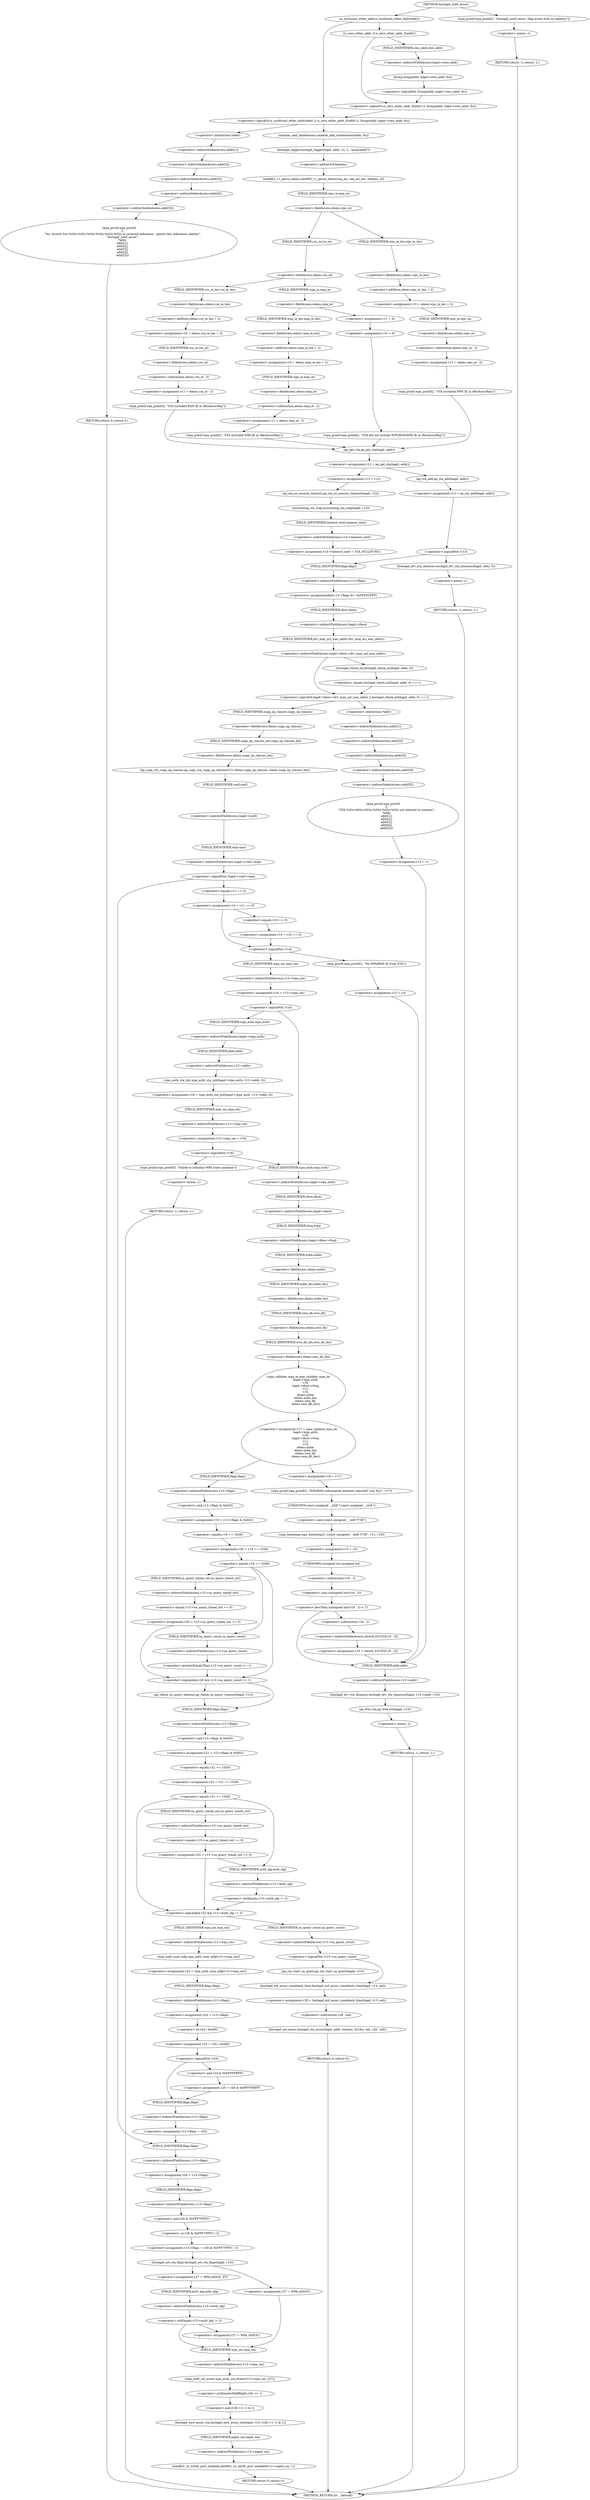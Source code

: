 digraph hostapd_notif_assoc {  
"1000154" [label = "(<operator>.logicalOr,is_multicast_ether_addr(addr) || is_zero_ether_addr_0(addr) || !bcmp(addr, hapd->own_addr, 6u))" ]
"1000155" [label = "(is_multicast_ether_addr,is_multicast_ether_addr(addr))" ]
"1000157" [label = "(<operator>.logicalOr,is_zero_ether_addr_0(addr) || !bcmp(addr, hapd->own_addr, 6u))" ]
"1000158" [label = "(is_zero_ether_addr_0,is_zero_ether_addr_0(addr))" ]
"1000160" [label = "(<operator>.logicalNot,!bcmp(addr, hapd->own_addr, 6u))" ]
"1000161" [label = "(bcmp,bcmp(addr, hapd->own_addr, 6u))" ]
"1000163" [label = "(<operator>.indirectFieldAccess,hapd->own_addr)" ]
"1000165" [label = "(FIELD_IDENTIFIER,own_addr,own_addr)" ]
"1000168" [label = "(wpa_printf,wpa_printf(\n        2,\n        \"%s: Invalid SA=%02x:%02x:%02x:%02x:%02x:%02x in received indication - ignore this indication silently\",\n        \"hostapd_notif_assoc\",\n        *addr,\n        addr[1],\n        addr[2],\n        addr[3],\n        addr[4],\n        addr[5]))" ]
"1000172" [label = "(<operator>.indirection,*addr)" ]
"1000174" [label = "(<operator>.indirectIndexAccess,addr[1])" ]
"1000177" [label = "(<operator>.indirectIndexAccess,addr[2])" ]
"1000180" [label = "(<operator>.indirectIndexAccess,addr[3])" ]
"1000183" [label = "(<operator>.indirectIndexAccess,addr[4])" ]
"1000186" [label = "(<operator>.indirectIndexAccess,addr[5])" ]
"1000189" [label = "(RETURN,return 0;,return 0;)" ]
"1000191" [label = "(random_add_randomness,random_add_randomness(addr, 6u))" ]
"1000194" [label = "(hostapd_logger,hostapd_logger(hapd, addr, 1u, 2, \"associated\"))" ]
"1000200" [label = "(ieee802_11_parse_elems,ieee802_11_parse_elems(req_ies, req_ies_len, &elems, 0))" ]
"1000203" [label = "(<operator>.addressOf,&elems)" ]
"1000207" [label = "(<operator>.fieldAccess,elems.wps_ie)" ]
"1000209" [label = "(FIELD_IDENTIFIER,wps_ie,wps_ie)" ]
"1000211" [label = "(<operator>.assignment,v10 = elems.wps_ie_len + 2)" ]
"1000213" [label = "(<operator>.addition,elems.wps_ie_len + 2)" ]
"1000214" [label = "(<operator>.fieldAccess,elems.wps_ie_len)" ]
"1000216" [label = "(FIELD_IDENTIFIER,wps_ie_len,wps_ie_len)" ]
"1000218" [label = "(<operator>.assignment,v11 = elems.wps_ie - 2)" ]
"1000220" [label = "(<operator>.subtraction,elems.wps_ie - 2)" ]
"1000221" [label = "(<operator>.fieldAccess,elems.wps_ie)" ]
"1000223" [label = "(FIELD_IDENTIFIER,wps_ie,wps_ie)" ]
"1000225" [label = "(wpa_printf,wpa_printf(2, \"STA included WPS IE in (Re)AssocReq\"))" ]
"1000230" [label = "(<operator>.fieldAccess,elems.rsn_ie)" ]
"1000232" [label = "(FIELD_IDENTIFIER,rsn_ie,rsn_ie)" ]
"1000234" [label = "(<operator>.assignment,v10 = elems.rsn_ie_len + 2)" ]
"1000236" [label = "(<operator>.addition,elems.rsn_ie_len + 2)" ]
"1000237" [label = "(<operator>.fieldAccess,elems.rsn_ie_len)" ]
"1000239" [label = "(FIELD_IDENTIFIER,rsn_ie_len,rsn_ie_len)" ]
"1000241" [label = "(<operator>.assignment,v11 = elems.rsn_ie - 2)" ]
"1000243" [label = "(<operator>.subtraction,elems.rsn_ie - 2)" ]
"1000244" [label = "(<operator>.fieldAccess,elems.rsn_ie)" ]
"1000246" [label = "(FIELD_IDENTIFIER,rsn_ie,rsn_ie)" ]
"1000248" [label = "(wpa_printf,wpa_printf(2, \"STA included RSN IE in (Re)AssocReq\"))" ]
"1000253" [label = "(<operator>.fieldAccess,elems.wpa_ie)" ]
"1000255" [label = "(FIELD_IDENTIFIER,wpa_ie,wpa_ie)" ]
"1000257" [label = "(<operator>.assignment,v10 = elems.wpa_ie_len + 2)" ]
"1000259" [label = "(<operator>.addition,elems.wpa_ie_len + 2)" ]
"1000260" [label = "(<operator>.fieldAccess,elems.wpa_ie_len)" ]
"1000262" [label = "(FIELD_IDENTIFIER,wpa_ie_len,wpa_ie_len)" ]
"1000264" [label = "(<operator>.assignment,v11 = elems.wpa_ie - 2)" ]
"1000266" [label = "(<operator>.subtraction,elems.wpa_ie - 2)" ]
"1000267" [label = "(<operator>.fieldAccess,elems.wpa_ie)" ]
"1000269" [label = "(FIELD_IDENTIFIER,wpa_ie,wpa_ie)" ]
"1000271" [label = "(wpa_printf,wpa_printf(2, \"STA included WPA IE in (Re)AssocReq\"))" ]
"1000276" [label = "(<operator>.assignment,v11 = 0)" ]
"1000279" [label = "(<operator>.assignment,v10 = 0)" ]
"1000282" [label = "(wpa_printf,wpa_printf(2, \"STA did not include WPS/RSN/WPA IE in (Re)AssocReq\"))" ]
"1000285" [label = "(<operator>.assignment,v12 = ap_get_sta(hapd, addr))" ]
"1000287" [label = "(ap_get_sta,ap_get_sta(hapd, addr))" ]
"1000293" [label = "(<operator>.assignment,v13 = v12)" ]
"1000296" [label = "(ap_sta_no_session_timeout,ap_sta_no_session_timeout(hapd, v12))" ]
"1000299" [label = "(accounting_sta_stop,accounting_sta_stop(hapd, v13))" ]
"1000302" [label = "(<operator>.assignment,v13->timeout_next = STA_NULLFUNC)" ]
"1000303" [label = "(<operator>.indirectFieldAccess,v13->timeout_next)" ]
"1000305" [label = "(FIELD_IDENTIFIER,timeout_next,timeout_next)" ]
"1000309" [label = "(<operator>.assignment,v13 = ap_sta_add(hapd, addr))" ]
"1000311" [label = "(ap_sta_add,ap_sta_add(hapd, addr))" ]
"1000315" [label = "(<operator>.logicalNot,!v13)" ]
"1000318" [label = "(hostapd_drv_sta_disassoc,hostapd_drv_sta_disassoc(hapd, addr, 5))" ]
"1000322" [label = "(RETURN,return -1;,return -1;)" ]
"1000323" [label = "(<operator>.minus,-1)" ]
"1000325" [label = "(<operators>.assignmentAnd,v13->flags &= 0xFFFECFFF)" ]
"1000326" [label = "(<operator>.indirectFieldAccess,v13->flags)" ]
"1000328" [label = "(FIELD_IDENTIFIER,flags,flags)" ]
"1000331" [label = "(<operator>.logicalOr,hapd->iface->drv_max_acl_mac_addrs || hostapd_check_acl(hapd, addr, 0) == 1)" ]
"1000332" [label = "(<operator>.indirectFieldAccess,hapd->iface->drv_max_acl_mac_addrs)" ]
"1000333" [label = "(<operator>.indirectFieldAccess,hapd->iface)" ]
"1000335" [label = "(FIELD_IDENTIFIER,iface,iface)" ]
"1000336" [label = "(FIELD_IDENTIFIER,drv_max_acl_mac_addrs,drv_max_acl_mac_addrs)" ]
"1000337" [label = "(<operator>.equals,hostapd_check_acl(hapd, addr, 0) == 1)" ]
"1000338" [label = "(hostapd_check_acl,hostapd_check_acl(hapd, addr, 0))" ]
"1000344" [label = "(ap_copy_sta_supp_op_classes,ap_copy_sta_supp_op_classes(v13, elems.supp_op_classes, elems.supp_op_classes_len))" ]
"1000346" [label = "(<operator>.fieldAccess,elems.supp_op_classes)" ]
"1000348" [label = "(FIELD_IDENTIFIER,supp_op_classes,supp_op_classes)" ]
"1000349" [label = "(<operator>.fieldAccess,elems.supp_op_classes_len)" ]
"1000351" [label = "(FIELD_IDENTIFIER,supp_op_classes_len,supp_op_classes_len)" ]
"1000353" [label = "(<operator>.logicalNot,!hapd->conf->wpa)" ]
"1000354" [label = "(<operator>.indirectFieldAccess,hapd->conf->wpa)" ]
"1000355" [label = "(<operator>.indirectFieldAccess,hapd->conf)" ]
"1000357" [label = "(FIELD_IDENTIFIER,conf,conf)" ]
"1000358" [label = "(FIELD_IDENTIFIER,wpa,wpa)" ]
"1000360" [label = "(<operator>.assignment,v14 = v11 == 0)" ]
"1000362" [label = "(<operator>.equals,v11 == 0)" ]
"1000367" [label = "(<operator>.assignment,v14 = v10 == 0)" ]
"1000369" [label = "(<operator>.equals,v10 == 0)" ]
"1000373" [label = "(<operator>.logicalNot,!v14)" ]
"1000376" [label = "(<operator>.assignment,v16 = v13->wpa_sm)" ]
"1000378" [label = "(<operator>.indirectFieldAccess,v13->wpa_sm)" ]
"1000380" [label = "(FIELD_IDENTIFIER,wpa_sm,wpa_sm)" ]
"1000382" [label = "(<operator>.logicalNot,!v16)" ]
"1000385" [label = "(<operator>.assignment,v16 = wpa_auth_sta_init(hapd->wpa_auth, v13->addr, 0))" ]
"1000387" [label = "(wpa_auth_sta_init,wpa_auth_sta_init(hapd->wpa_auth, v13->addr, 0))" ]
"1000388" [label = "(<operator>.indirectFieldAccess,hapd->wpa_auth)" ]
"1000390" [label = "(FIELD_IDENTIFIER,wpa_auth,wpa_auth)" ]
"1000391" [label = "(<operator>.indirectFieldAccess,v13->addr)" ]
"1000393" [label = "(FIELD_IDENTIFIER,addr,addr)" ]
"1000395" [label = "(<operator>.assignment,v13->wpa_sm = v16)" ]
"1000396" [label = "(<operator>.indirectFieldAccess,v13->wpa_sm)" ]
"1000398" [label = "(FIELD_IDENTIFIER,wpa_sm,wpa_sm)" ]
"1000401" [label = "(<operator>.logicalNot,!v16)" ]
"1000404" [label = "(wpa_printf,wpa_printf(5, \"Failed to initialize WPA state machine\"))" ]
"1000407" [label = "(RETURN,return -1;,return -1;)" ]
"1000408" [label = "(<operator>.minus,-1)" ]
"1000410" [label = "(<operator>.assignment,v17 = wpa_validate_wpa_ie(\n                hapd->wpa_auth,\n                v16,\n                hapd->iface->freq,\n                v11,\n                v10,\n                elems.mdie,\n                elems.mdie_len,\n                elems.owe_dh,\n                elems.owe_dh_len))" ]
"1000412" [label = "(wpa_validate_wpa_ie,wpa_validate_wpa_ie(\n                hapd->wpa_auth,\n                v16,\n                hapd->iface->freq,\n                v11,\n                v10,\n                elems.mdie,\n                elems.mdie_len,\n                elems.owe_dh,\n                elems.owe_dh_len))" ]
"1000413" [label = "(<operator>.indirectFieldAccess,hapd->wpa_auth)" ]
"1000415" [label = "(FIELD_IDENTIFIER,wpa_auth,wpa_auth)" ]
"1000417" [label = "(<operator>.indirectFieldAccess,hapd->iface->freq)" ]
"1000418" [label = "(<operator>.indirectFieldAccess,hapd->iface)" ]
"1000420" [label = "(FIELD_IDENTIFIER,iface,iface)" ]
"1000421" [label = "(FIELD_IDENTIFIER,freq,freq)" ]
"1000424" [label = "(<operator>.fieldAccess,elems.mdie)" ]
"1000426" [label = "(FIELD_IDENTIFIER,mdie,mdie)" ]
"1000427" [label = "(<operator>.fieldAccess,elems.mdie_len)" ]
"1000429" [label = "(FIELD_IDENTIFIER,mdie_len,mdie_len)" ]
"1000430" [label = "(<operator>.fieldAccess,elems.owe_dh)" ]
"1000432" [label = "(FIELD_IDENTIFIER,owe_dh,owe_dh)" ]
"1000433" [label = "(<operator>.fieldAccess,elems.owe_dh_len)" ]
"1000435" [label = "(FIELD_IDENTIFIER,owe_dh_len,owe_dh_len)" ]
"1000439" [label = "(<operator>.assignment,v18 = v17)" ]
"1000442" [label = "(wpa_printf,wpa_printf(2, \"WPA/RSN information element rejected? (res %u)\", v17))" ]
"1000446" [label = "(wpa_hexdump,wpa_hexdump(2, (const unsigned __int8 *)\"IE\", v11, v10))" ]
"1000448" [label = "(<operator>.cast,(const unsigned __int8 *)\"IE\")" ]
"1000449" [label = "(UNKNOWN,const unsigned __int8 *,const unsigned __int8 *)" ]
"1000453" [label = "(<operator>.assignment,v15 = 13)" ]
"1000457" [label = "(<operator>.lessThan,(unsigned int)(v18 - 2) < 7)" ]
"1000458" [label = "(<operator>.cast,(unsigned int)(v18 - 2))" ]
"1000459" [label = "(UNKNOWN,unsigned int,unsigned int)" ]
"1000460" [label = "(<operator>.subtraction,v18 - 2)" ]
"1000464" [label = "(<operator>.assignment,v15 = dword_91C3C[v18 - 2])" ]
"1000466" [label = "(<operator>.indirectIndexAccess,dword_91C3C[v18 - 2])" ]
"1000468" [label = "(<operator>.subtraction,v18 - 2)" ]
"1000472" [label = "(<operator>.assignment,v19 = v13->flags & 0x402)" ]
"1000474" [label = "(<operator>.and,v13->flags & 0x402)" ]
"1000475" [label = "(<operator>.indirectFieldAccess,v13->flags)" ]
"1000477" [label = "(FIELD_IDENTIFIER,flags,flags)" ]
"1000479" [label = "(<operator>.assignment,v20 = v19 == 1026)" ]
"1000481" [label = "(<operator>.equals,v19 == 1026)" ]
"1000485" [label = "(<operator>.equals,v19 == 1026)" ]
"1000488" [label = "(<operator>.assignment,v20 = v13->sa_query_timed_out == 0)" ]
"1000490" [label = "(<operator>.equals,v13->sa_query_timed_out == 0)" ]
"1000491" [label = "(<operator>.indirectFieldAccess,v13->sa_query_timed_out)" ]
"1000493" [label = "(FIELD_IDENTIFIER,sa_query_timed_out,sa_query_timed_out)" ]
"1000496" [label = "(<operator>.logicalAnd,v20 && v13->sa_query_count >= 1)" ]
"1000498" [label = "(<operator>.greaterEqualsThan,v13->sa_query_count >= 1)" ]
"1000499" [label = "(<operator>.indirectFieldAccess,v13->sa_query_count)" ]
"1000501" [label = "(FIELD_IDENTIFIER,sa_query_count,sa_query_count)" ]
"1000503" [label = "(ap_check_sa_query_timeout,ap_check_sa_query_timeout(hapd, v13))" ]
"1000506" [label = "(<operator>.assignment,v21 = v13->flags & 0x402)" ]
"1000508" [label = "(<operator>.and,v13->flags & 0x402)" ]
"1000509" [label = "(<operator>.indirectFieldAccess,v13->flags)" ]
"1000511" [label = "(FIELD_IDENTIFIER,flags,flags)" ]
"1000513" [label = "(<operator>.assignment,v22 = v21 == 1026)" ]
"1000515" [label = "(<operator>.equals,v21 == 1026)" ]
"1000519" [label = "(<operator>.equals,v21 == 1026)" ]
"1000522" [label = "(<operator>.assignment,v22 = v13->sa_query_timed_out == 0)" ]
"1000524" [label = "(<operator>.equals,v13->sa_query_timed_out == 0)" ]
"1000525" [label = "(<operator>.indirectFieldAccess,v13->sa_query_timed_out)" ]
"1000527" [label = "(FIELD_IDENTIFIER,sa_query_timed_out,sa_query_timed_out)" ]
"1000530" [label = "(<operator>.logicalAnd,v22 && v13->auth_alg != 2)" ]
"1000532" [label = "(<operator>.notEquals,v13->auth_alg != 2)" ]
"1000533" [label = "(<operator>.indirectFieldAccess,v13->auth_alg)" ]
"1000535" [label = "(FIELD_IDENTIFIER,auth_alg,auth_alg)" ]
"1000539" [label = "(<operator>.logicalNot,!v13->sa_query_count)" ]
"1000540" [label = "(<operator>.indirectFieldAccess,v13->sa_query_count)" ]
"1000542" [label = "(FIELD_IDENTIFIER,sa_query_count,sa_query_count)" ]
"1000543" [label = "(ap_sta_start_sa_query,ap_sta_start_sa_query(hapd, v13))" ]
"1000546" [label = "(<operator>.assignment,v28 = hostapd_eid_assoc_comeback_time(hapd, v13, eid))" ]
"1000548" [label = "(hostapd_eid_assoc_comeback_time,hostapd_eid_assoc_comeback_time(hapd, v13, eid))" ]
"1000552" [label = "(hostapd_sta_assoc,hostapd_sta_assoc(hapd, addr, reassoc, 0x1Eu, eid, v28 - eid))" ]
"1000558" [label = "(<operator>.subtraction,v28 - eid)" ]
"1000561" [label = "(RETURN,return 0;,return 0;)" ]
"1000563" [label = "(<operator>.assignment,v23 = wpa_auth_uses_mfp(v13->wpa_sm))" ]
"1000565" [label = "(wpa_auth_uses_mfp,wpa_auth_uses_mfp(v13->wpa_sm))" ]
"1000566" [label = "(<operator>.indirectFieldAccess,v13->wpa_sm)" ]
"1000568" [label = "(FIELD_IDENTIFIER,wpa_sm,wpa_sm)" ]
"1000569" [label = "(<operator>.assignment,v24 = v13->flags)" ]
"1000571" [label = "(<operator>.indirectFieldAccess,v13->flags)" ]
"1000573" [label = "(FIELD_IDENTIFIER,flags,flags)" ]
"1000574" [label = "(<operator>.assignment,v25 = v24 | 0x400)" ]
"1000576" [label = "(<operator>.or,v24 | 0x400)" ]
"1000580" [label = "(<operator>.logicalNot,!v23)" ]
"1000582" [label = "(<operator>.assignment,v25 = v24 & 0xFFFFFBFF)" ]
"1000584" [label = "(<operator>.and,v24 & 0xFFFFFBFF)" ]
"1000587" [label = "(<operator>.assignment,v13->flags = v25)" ]
"1000588" [label = "(<operator>.indirectFieldAccess,v13->flags)" ]
"1000590" [label = "(FIELD_IDENTIFIER,flags,flags)" ]
"1000593" [label = "(<operator>.assignment,v26 = v13->flags)" ]
"1000595" [label = "(<operator>.indirectFieldAccess,v13->flags)" ]
"1000597" [label = "(FIELD_IDENTIFIER,flags,flags)" ]
"1000598" [label = "(<operator>.assignment,v13->flags = v26 & 0xFFF7FFFC | 3)" ]
"1000599" [label = "(<operator>.indirectFieldAccess,v13->flags)" ]
"1000601" [label = "(FIELD_IDENTIFIER,flags,flags)" ]
"1000602" [label = "(<operator>.or,v26 & 0xFFF7FFFC | 3)" ]
"1000603" [label = "(<operator>.and,v26 & 0xFFF7FFFC)" ]
"1000607" [label = "(hostapd_set_sta_flags,hostapd_set_sta_flags(hapd, v13))" ]
"1000613" [label = "(<operator>.assignment,v27 = WPA_ASSOC_FT)" ]
"1000617" [label = "(<operator>.notEquals,v13->auth_alg != 2)" ]
"1000618" [label = "(<operator>.indirectFieldAccess,v13->auth_alg)" ]
"1000620" [label = "(FIELD_IDENTIFIER,auth_alg,auth_alg)" ]
"1000622" [label = "(<operator>.assignment,v27 = WPA_ASSOC)" ]
"1000627" [label = "(<operator>.assignment,v27 = WPA_ASSOC)" ]
"1000630" [label = "(wpa_auth_sm_event,wpa_auth_sm_event(v13->wpa_sm, v27))" ]
"1000631" [label = "(<operator>.indirectFieldAccess,v13->wpa_sm)" ]
"1000633" [label = "(FIELD_IDENTIFIER,wpa_sm,wpa_sm)" ]
"1000635" [label = "(hostapd_new_assoc_sta,hostapd_new_assoc_sta(hapd, v13, (v26 >> 1) & 1))" ]
"1000638" [label = "(<operator>.and,(v26 >> 1) & 1)" ]
"1000639" [label = "(<operator>.arithmeticShiftRight,v26 >> 1)" ]
"1000643" [label = "(ieee802_1x_notify_port_enabled,ieee802_1x_notify_port_enabled(v13->eapol_sm, 1))" ]
"1000644" [label = "(<operator>.indirectFieldAccess,v13->eapol_sm)" ]
"1000646" [label = "(FIELD_IDENTIFIER,eapol_sm,eapol_sm)" ]
"1000648" [label = "(RETURN,return 0;,return 0;)" ]
"1000650" [label = "(wpa_printf,wpa_printf(2, \"No WPA/RSN IE from STA\"))" ]
"1000653" [label = "(<operator>.assignment,v15 = 13)" ]
"1000658" [label = "(wpa_printf,wpa_printf(\n        3,\n        \"STA %02x:%02x:%02x:%02x:%02x:%02x not allowed to connect\",\n        *addr,\n        addr[1],\n        addr[2],\n        addr[3],\n        addr[4],\n        addr[5]))" ]
"1000661" [label = "(<operator>.indirection,*addr)" ]
"1000663" [label = "(<operator>.indirectIndexAccess,addr[1])" ]
"1000666" [label = "(<operator>.indirectIndexAccess,addr[2])" ]
"1000669" [label = "(<operator>.indirectIndexAccess,addr[3])" ]
"1000672" [label = "(<operator>.indirectIndexAccess,addr[4])" ]
"1000675" [label = "(<operator>.indirectIndexAccess,addr[5])" ]
"1000678" [label = "(<operator>.assignment,v15 = 1)" ]
"1000682" [label = "(hostapd_drv_sta_disassoc,hostapd_drv_sta_disassoc(hapd, v13->addr, v15))" ]
"1000684" [label = "(<operator>.indirectFieldAccess,v13->addr)" ]
"1000686" [label = "(FIELD_IDENTIFIER,addr,addr)" ]
"1000688" [label = "(ap_free_sta,ap_free_sta(hapd, v13))" ]
"1000691" [label = "(RETURN,return -1;,return -1;)" ]
"1000692" [label = "(<operator>.minus,-1)" ]
"1000694" [label = "(wpa_printf,wpa_printf(2, \"hostapd_notif_assoc: Skip event with no address\"))" ]
"1000697" [label = "(RETURN,return -1;,return -1;)" ]
"1000698" [label = "(<operator>.minus,-1)" ]
"1000122" [label = "(METHOD,hostapd_notif_assoc)" ]
"1000700" [label = "(METHOD_RETURN,int __fastcall)" ]
  "1000154" -> "1000172" 
  "1000154" -> "1000191" 
  "1000155" -> "1000154" 
  "1000155" -> "1000158" 
  "1000157" -> "1000154" 
  "1000158" -> "1000157" 
  "1000158" -> "1000165" 
  "1000160" -> "1000157" 
  "1000161" -> "1000160" 
  "1000163" -> "1000161" 
  "1000165" -> "1000163" 
  "1000168" -> "1000189" 
  "1000172" -> "1000174" 
  "1000174" -> "1000177" 
  "1000177" -> "1000180" 
  "1000180" -> "1000183" 
  "1000183" -> "1000186" 
  "1000186" -> "1000168" 
  "1000189" -> "1000700" 
  "1000191" -> "1000194" 
  "1000194" -> "1000203" 
  "1000200" -> "1000209" 
  "1000203" -> "1000200" 
  "1000207" -> "1000216" 
  "1000207" -> "1000232" 
  "1000209" -> "1000207" 
  "1000211" -> "1000223" 
  "1000213" -> "1000211" 
  "1000214" -> "1000213" 
  "1000216" -> "1000214" 
  "1000218" -> "1000225" 
  "1000220" -> "1000218" 
  "1000221" -> "1000220" 
  "1000223" -> "1000221" 
  "1000225" -> "1000287" 
  "1000230" -> "1000239" 
  "1000230" -> "1000255" 
  "1000232" -> "1000230" 
  "1000234" -> "1000246" 
  "1000236" -> "1000234" 
  "1000237" -> "1000236" 
  "1000239" -> "1000237" 
  "1000241" -> "1000248" 
  "1000243" -> "1000241" 
  "1000244" -> "1000243" 
  "1000246" -> "1000244" 
  "1000248" -> "1000287" 
  "1000253" -> "1000262" 
  "1000253" -> "1000276" 
  "1000255" -> "1000253" 
  "1000257" -> "1000269" 
  "1000259" -> "1000257" 
  "1000260" -> "1000259" 
  "1000262" -> "1000260" 
  "1000264" -> "1000271" 
  "1000266" -> "1000264" 
  "1000267" -> "1000266" 
  "1000269" -> "1000267" 
  "1000271" -> "1000287" 
  "1000276" -> "1000279" 
  "1000279" -> "1000282" 
  "1000282" -> "1000287" 
  "1000285" -> "1000293" 
  "1000285" -> "1000311" 
  "1000287" -> "1000285" 
  "1000293" -> "1000296" 
  "1000296" -> "1000299" 
  "1000299" -> "1000305" 
  "1000302" -> "1000328" 
  "1000303" -> "1000302" 
  "1000305" -> "1000303" 
  "1000309" -> "1000315" 
  "1000311" -> "1000309" 
  "1000315" -> "1000318" 
  "1000315" -> "1000328" 
  "1000318" -> "1000323" 
  "1000322" -> "1000700" 
  "1000323" -> "1000322" 
  "1000325" -> "1000335" 
  "1000326" -> "1000325" 
  "1000328" -> "1000326" 
  "1000331" -> "1000348" 
  "1000331" -> "1000661" 
  "1000332" -> "1000331" 
  "1000332" -> "1000338" 
  "1000333" -> "1000336" 
  "1000335" -> "1000333" 
  "1000336" -> "1000332" 
  "1000337" -> "1000331" 
  "1000338" -> "1000337" 
  "1000344" -> "1000357" 
  "1000346" -> "1000351" 
  "1000348" -> "1000346" 
  "1000349" -> "1000344" 
  "1000351" -> "1000349" 
  "1000353" -> "1000597" 
  "1000353" -> "1000362" 
  "1000354" -> "1000353" 
  "1000355" -> "1000358" 
  "1000357" -> "1000355" 
  "1000358" -> "1000354" 
  "1000360" -> "1000369" 
  "1000360" -> "1000373" 
  "1000362" -> "1000360" 
  "1000367" -> "1000373" 
  "1000369" -> "1000367" 
  "1000373" -> "1000380" 
  "1000373" -> "1000650" 
  "1000376" -> "1000382" 
  "1000378" -> "1000376" 
  "1000380" -> "1000378" 
  "1000382" -> "1000390" 
  "1000382" -> "1000415" 
  "1000385" -> "1000398" 
  "1000387" -> "1000385" 
  "1000388" -> "1000393" 
  "1000390" -> "1000388" 
  "1000391" -> "1000387" 
  "1000393" -> "1000391" 
  "1000395" -> "1000401" 
  "1000396" -> "1000395" 
  "1000398" -> "1000396" 
  "1000401" -> "1000404" 
  "1000401" -> "1000415" 
  "1000404" -> "1000408" 
  "1000407" -> "1000700" 
  "1000408" -> "1000407" 
  "1000410" -> "1000439" 
  "1000410" -> "1000477" 
  "1000412" -> "1000410" 
  "1000413" -> "1000420" 
  "1000415" -> "1000413" 
  "1000417" -> "1000426" 
  "1000418" -> "1000421" 
  "1000420" -> "1000418" 
  "1000421" -> "1000417" 
  "1000424" -> "1000429" 
  "1000426" -> "1000424" 
  "1000427" -> "1000432" 
  "1000429" -> "1000427" 
  "1000430" -> "1000435" 
  "1000432" -> "1000430" 
  "1000433" -> "1000412" 
  "1000435" -> "1000433" 
  "1000439" -> "1000442" 
  "1000442" -> "1000449" 
  "1000446" -> "1000453" 
  "1000448" -> "1000446" 
  "1000449" -> "1000448" 
  "1000453" -> "1000459" 
  "1000457" -> "1000468" 
  "1000457" -> "1000686" 
  "1000458" -> "1000457" 
  "1000459" -> "1000460" 
  "1000460" -> "1000458" 
  "1000464" -> "1000686" 
  "1000466" -> "1000464" 
  "1000468" -> "1000466" 
  "1000472" -> "1000481" 
  "1000474" -> "1000472" 
  "1000475" -> "1000474" 
  "1000477" -> "1000475" 
  "1000479" -> "1000485" 
  "1000481" -> "1000479" 
  "1000485" -> "1000493" 
  "1000485" -> "1000496" 
  "1000485" -> "1000501" 
  "1000488" -> "1000496" 
  "1000488" -> "1000501" 
  "1000490" -> "1000488" 
  "1000491" -> "1000490" 
  "1000493" -> "1000491" 
  "1000496" -> "1000503" 
  "1000496" -> "1000511" 
  "1000498" -> "1000496" 
  "1000499" -> "1000498" 
  "1000501" -> "1000499" 
  "1000503" -> "1000511" 
  "1000506" -> "1000515" 
  "1000508" -> "1000506" 
  "1000509" -> "1000508" 
  "1000511" -> "1000509" 
  "1000513" -> "1000519" 
  "1000515" -> "1000513" 
  "1000519" -> "1000527" 
  "1000519" -> "1000530" 
  "1000519" -> "1000535" 
  "1000522" -> "1000530" 
  "1000522" -> "1000535" 
  "1000524" -> "1000522" 
  "1000525" -> "1000524" 
  "1000527" -> "1000525" 
  "1000530" -> "1000542" 
  "1000530" -> "1000568" 
  "1000532" -> "1000530" 
  "1000533" -> "1000532" 
  "1000535" -> "1000533" 
  "1000539" -> "1000543" 
  "1000539" -> "1000548" 
  "1000540" -> "1000539" 
  "1000542" -> "1000540" 
  "1000543" -> "1000548" 
  "1000546" -> "1000558" 
  "1000548" -> "1000546" 
  "1000552" -> "1000561" 
  "1000558" -> "1000552" 
  "1000561" -> "1000700" 
  "1000563" -> "1000573" 
  "1000565" -> "1000563" 
  "1000566" -> "1000565" 
  "1000568" -> "1000566" 
  "1000569" -> "1000576" 
  "1000571" -> "1000569" 
  "1000573" -> "1000571" 
  "1000574" -> "1000580" 
  "1000576" -> "1000574" 
  "1000580" -> "1000584" 
  "1000580" -> "1000590" 
  "1000582" -> "1000590" 
  "1000584" -> "1000582" 
  "1000587" -> "1000597" 
  "1000588" -> "1000587" 
  "1000590" -> "1000588" 
  "1000593" -> "1000601" 
  "1000595" -> "1000593" 
  "1000597" -> "1000595" 
  "1000598" -> "1000607" 
  "1000599" -> "1000603" 
  "1000601" -> "1000599" 
  "1000602" -> "1000598" 
  "1000603" -> "1000602" 
  "1000607" -> "1000613" 
  "1000607" -> "1000627" 
  "1000613" -> "1000620" 
  "1000617" -> "1000622" 
  "1000617" -> "1000633" 
  "1000618" -> "1000617" 
  "1000620" -> "1000618" 
  "1000622" -> "1000633" 
  "1000627" -> "1000633" 
  "1000630" -> "1000639" 
  "1000631" -> "1000630" 
  "1000633" -> "1000631" 
  "1000635" -> "1000646" 
  "1000638" -> "1000635" 
  "1000639" -> "1000638" 
  "1000643" -> "1000648" 
  "1000644" -> "1000643" 
  "1000646" -> "1000644" 
  "1000648" -> "1000700" 
  "1000650" -> "1000653" 
  "1000653" -> "1000686" 
  "1000658" -> "1000678" 
  "1000661" -> "1000663" 
  "1000663" -> "1000666" 
  "1000666" -> "1000669" 
  "1000669" -> "1000672" 
  "1000672" -> "1000675" 
  "1000675" -> "1000658" 
  "1000678" -> "1000686" 
  "1000682" -> "1000688" 
  "1000684" -> "1000682" 
  "1000686" -> "1000684" 
  "1000688" -> "1000692" 
  "1000691" -> "1000700" 
  "1000692" -> "1000691" 
  "1000694" -> "1000698" 
  "1000697" -> "1000700" 
  "1000698" -> "1000697" 
  "1000122" -> "1000155" 
  "1000122" -> "1000694" 
}
